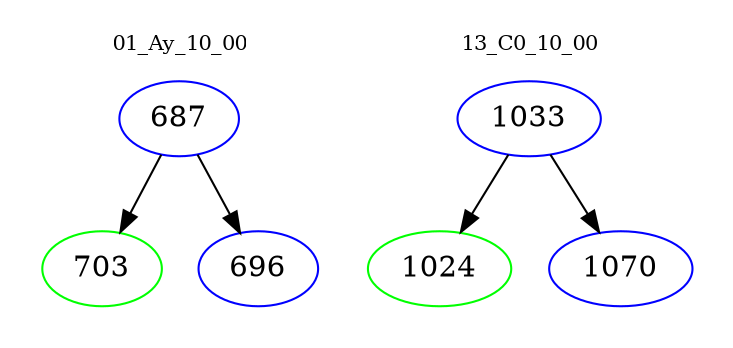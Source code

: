 digraph{
subgraph cluster_0 {
color = white
label = "01_Ay_10_00";
fontsize=10;
T0_687 [label="687", color="blue"]
T0_687 -> T0_703 [color="black"]
T0_703 [label="703", color="green"]
T0_687 -> T0_696 [color="black"]
T0_696 [label="696", color="blue"]
}
subgraph cluster_1 {
color = white
label = "13_C0_10_00";
fontsize=10;
T1_1033 [label="1033", color="blue"]
T1_1033 -> T1_1024 [color="black"]
T1_1024 [label="1024", color="green"]
T1_1033 -> T1_1070 [color="black"]
T1_1070 [label="1070", color="blue"]
}
}

